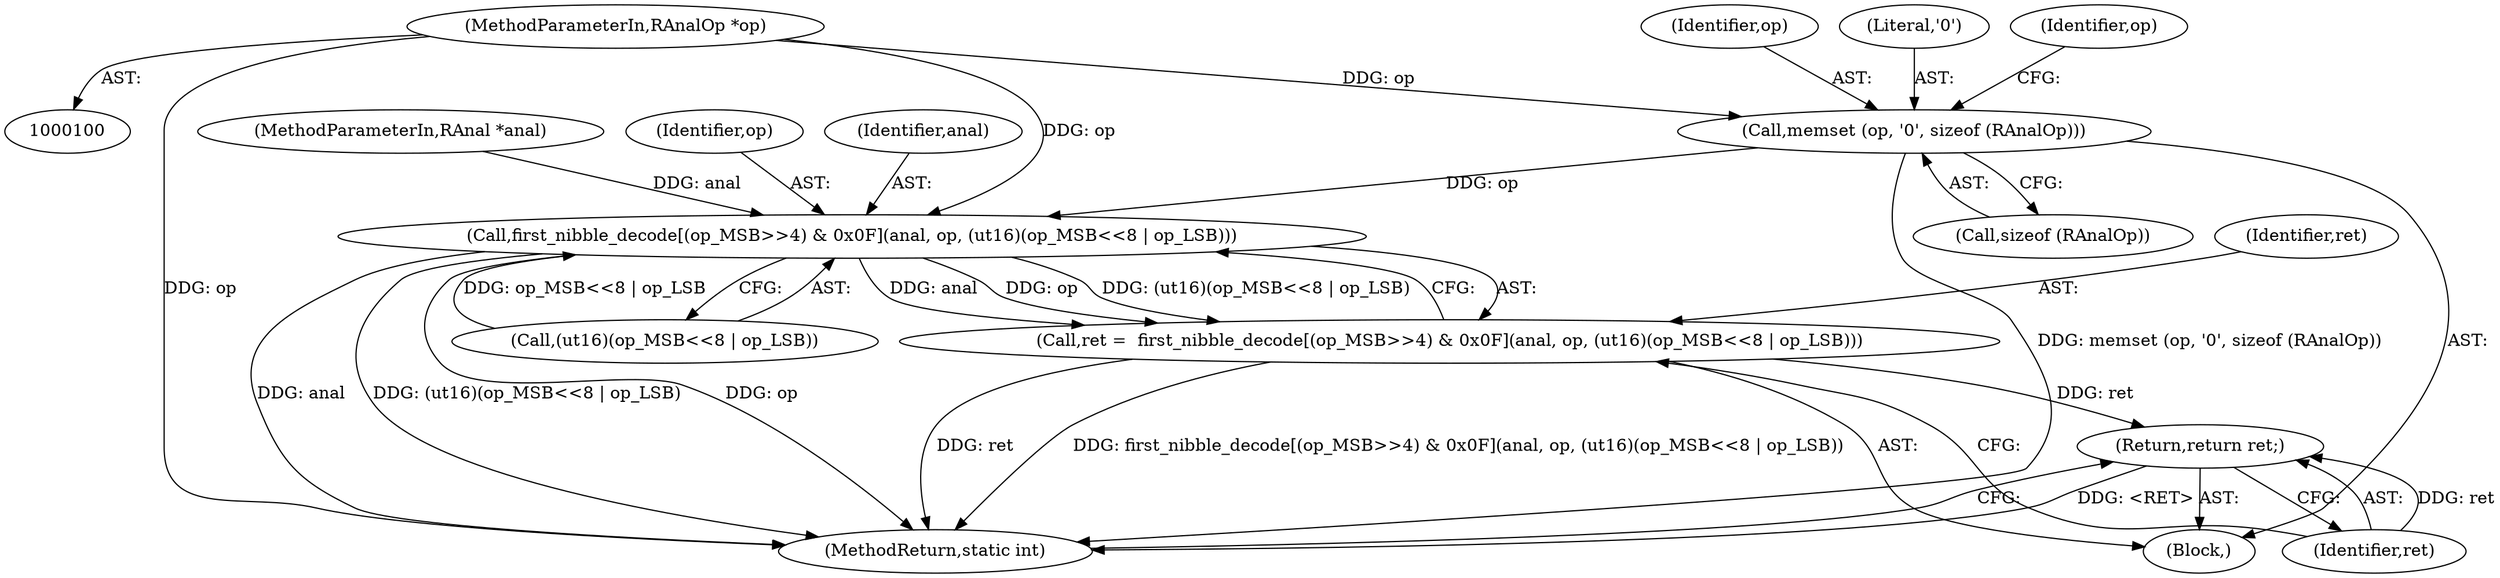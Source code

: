 digraph "0_radare2_77c47cf873dd55b396da60baa2ca83bbd39e4add@pointer" {
"1000102" [label="(MethodParameterIn,RAnalOp *op)"];
"1000115" [label="(Call,memset (op, '\0', sizeof (RAnalOp)))"];
"1000181" [label="(Call,first_nibble_decode[(op_MSB>>4) & 0x0F](anal, op, (ut16)(op_MSB<<8 | op_LSB)))"];
"1000179" [label="(Call,ret =  first_nibble_decode[(op_MSB>>4) & 0x0F](anal, op, (ut16)(op_MSB<<8 | op_LSB)))"];
"1000191" [label="(Return,return ret;)"];
"1000191" [label="(Return,return ret;)"];
"1000101" [label="(MethodParameterIn,RAnal *anal)"];
"1000180" [label="(Identifier,ret)"];
"1000184" [label="(Call,(ut16)(op_MSB<<8 | op_LSB))"];
"1000117" [label="(Literal,'\0')"];
"1000193" [label="(MethodReturn,static int)"];
"1000122" [label="(Identifier,op)"];
"1000192" [label="(Identifier,ret)"];
"1000181" [label="(Call,first_nibble_decode[(op_MSB>>4) & 0x0F](anal, op, (ut16)(op_MSB<<8 | op_LSB)))"];
"1000183" [label="(Identifier,op)"];
"1000102" [label="(MethodParameterIn,RAnalOp *op)"];
"1000182" [label="(Identifier,anal)"];
"1000115" [label="(Call,memset (op, '\0', sizeof (RAnalOp)))"];
"1000179" [label="(Call,ret =  first_nibble_decode[(op_MSB>>4) & 0x0F](anal, op, (ut16)(op_MSB<<8 | op_LSB)))"];
"1000116" [label="(Identifier,op)"];
"1000106" [label="(Block,)"];
"1000118" [label="(Call,sizeof (RAnalOp))"];
"1000102" -> "1000100"  [label="AST: "];
"1000102" -> "1000193"  [label="DDG: op"];
"1000102" -> "1000115"  [label="DDG: op"];
"1000102" -> "1000181"  [label="DDG: op"];
"1000115" -> "1000106"  [label="AST: "];
"1000115" -> "1000118"  [label="CFG: "];
"1000116" -> "1000115"  [label="AST: "];
"1000117" -> "1000115"  [label="AST: "];
"1000118" -> "1000115"  [label="AST: "];
"1000122" -> "1000115"  [label="CFG: "];
"1000115" -> "1000193"  [label="DDG: memset (op, '\0', sizeof (RAnalOp))"];
"1000115" -> "1000181"  [label="DDG: op"];
"1000181" -> "1000179"  [label="AST: "];
"1000181" -> "1000184"  [label="CFG: "];
"1000182" -> "1000181"  [label="AST: "];
"1000183" -> "1000181"  [label="AST: "];
"1000184" -> "1000181"  [label="AST: "];
"1000179" -> "1000181"  [label="CFG: "];
"1000181" -> "1000193"  [label="DDG: anal"];
"1000181" -> "1000193"  [label="DDG: (ut16)(op_MSB<<8 | op_LSB)"];
"1000181" -> "1000193"  [label="DDG: op"];
"1000181" -> "1000179"  [label="DDG: anal"];
"1000181" -> "1000179"  [label="DDG: op"];
"1000181" -> "1000179"  [label="DDG: (ut16)(op_MSB<<8 | op_LSB)"];
"1000101" -> "1000181"  [label="DDG: anal"];
"1000184" -> "1000181"  [label="DDG: op_MSB<<8 | op_LSB"];
"1000179" -> "1000106"  [label="AST: "];
"1000180" -> "1000179"  [label="AST: "];
"1000192" -> "1000179"  [label="CFG: "];
"1000179" -> "1000193"  [label="DDG: first_nibble_decode[(op_MSB>>4) & 0x0F](anal, op, (ut16)(op_MSB<<8 | op_LSB))"];
"1000179" -> "1000193"  [label="DDG: ret"];
"1000179" -> "1000191"  [label="DDG: ret"];
"1000191" -> "1000106"  [label="AST: "];
"1000191" -> "1000192"  [label="CFG: "];
"1000192" -> "1000191"  [label="AST: "];
"1000193" -> "1000191"  [label="CFG: "];
"1000191" -> "1000193"  [label="DDG: <RET>"];
"1000192" -> "1000191"  [label="DDG: ret"];
}
